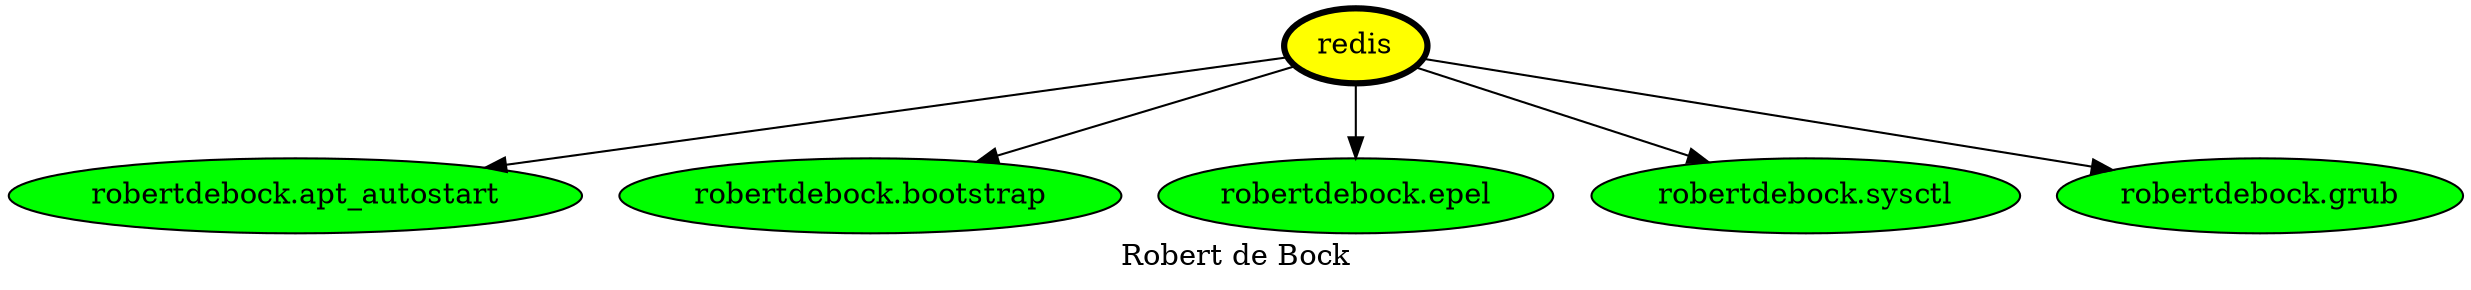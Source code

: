 digraph PhiloDilemma {
  label = "Robert de Bock" ;
  overlap=false
  {
    "redis" [fillcolor=yellow style=filled penwidth=3]
    "robertdebock.apt_autostart" [fillcolor=green style=filled]
    "robertdebock.bootstrap" [fillcolor=green style=filled]
    "robertdebock.epel" [fillcolor=green style=filled]
    "robertdebock.sysctl" [fillcolor=green style=filled]
    "robertdebock.grub" [fillcolor=green style=filled]
  }
  "redis" -> "robertdebock.apt_autostart"
  "redis" -> "robertdebock.bootstrap"
  "redis" -> "robertdebock.epel"
  "redis" -> "robertdebock.sysctl"
  "redis" -> "robertdebock.grub"
}
